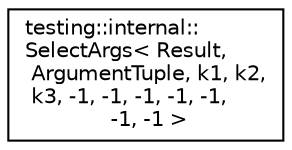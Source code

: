 digraph "クラス階層図"
{
  edge [fontname="Helvetica",fontsize="10",labelfontname="Helvetica",labelfontsize="10"];
  node [fontname="Helvetica",fontsize="10",shape=record];
  rankdir="LR";
  Node0 [label="testing::internal::\lSelectArgs\< Result,\l ArgumentTuple, k1, k2,\l k3, -1, -1, -1, -1, -1,\l -1, -1 \>",height=0.2,width=0.4,color="black", fillcolor="white", style="filled",URL="$de/dd0/classtesting_1_1internal_1_1_select_args_3_01_result_00_01_argument_tuple_00_01k1_00_01k2_00_01k43121451b69bc30ee1dad887e67d8807.html"];
}
